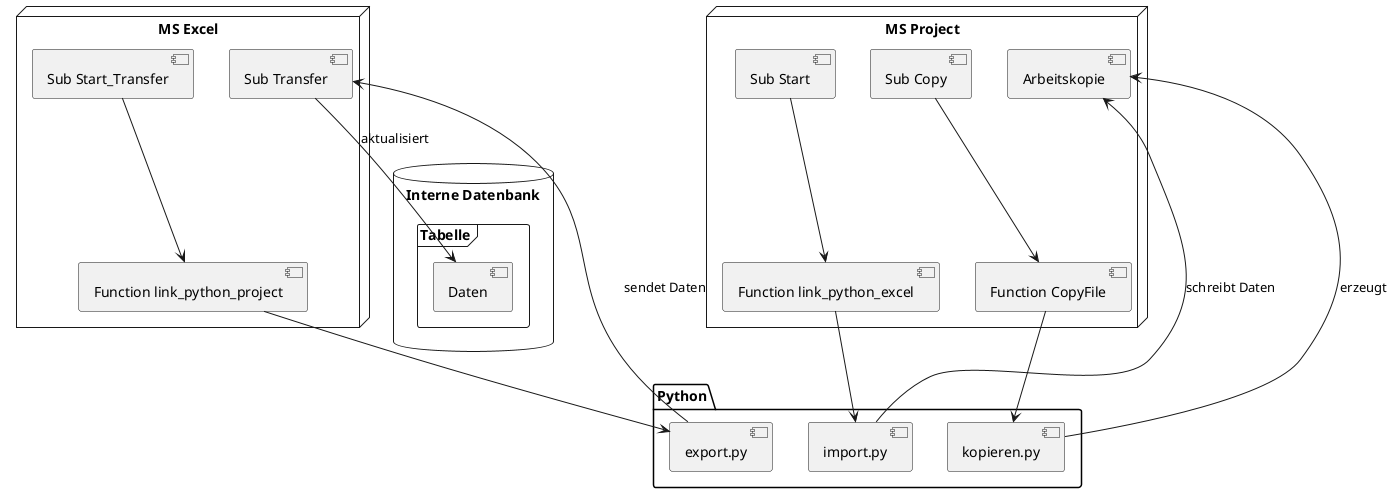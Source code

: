 @startuml Component
database "Interne Datenbank"{
    frame "Tabelle"{
        [Daten]
    }
}
node "MS Project"{
    [Sub Start]
    [Sub Copy] --> [Function CopyFile]
    [Sub Start] --> [Function link_python_excel]
    [Arbeitskopie]
}

node "MS Excel"{
    [Sub Start_Transfer] --> [Function link_python_project]
    [Sub Transfer] --> [Daten] : aktualisiert

}

[Arbeitskopie]
package "Python"{
    [Function link_python_project] --> [export.py]
    [export.py] --> [Sub Transfer] :sendet Daten
    [Function link_python_excel] --> [import.py]
    [Function CopyFile] --> [kopieren.py]
    [import.py] --> [Arbeitskopie]:schreibt Daten
    [kopieren.py] --> [Arbeitskopie]:erzeugt
}


@enduml